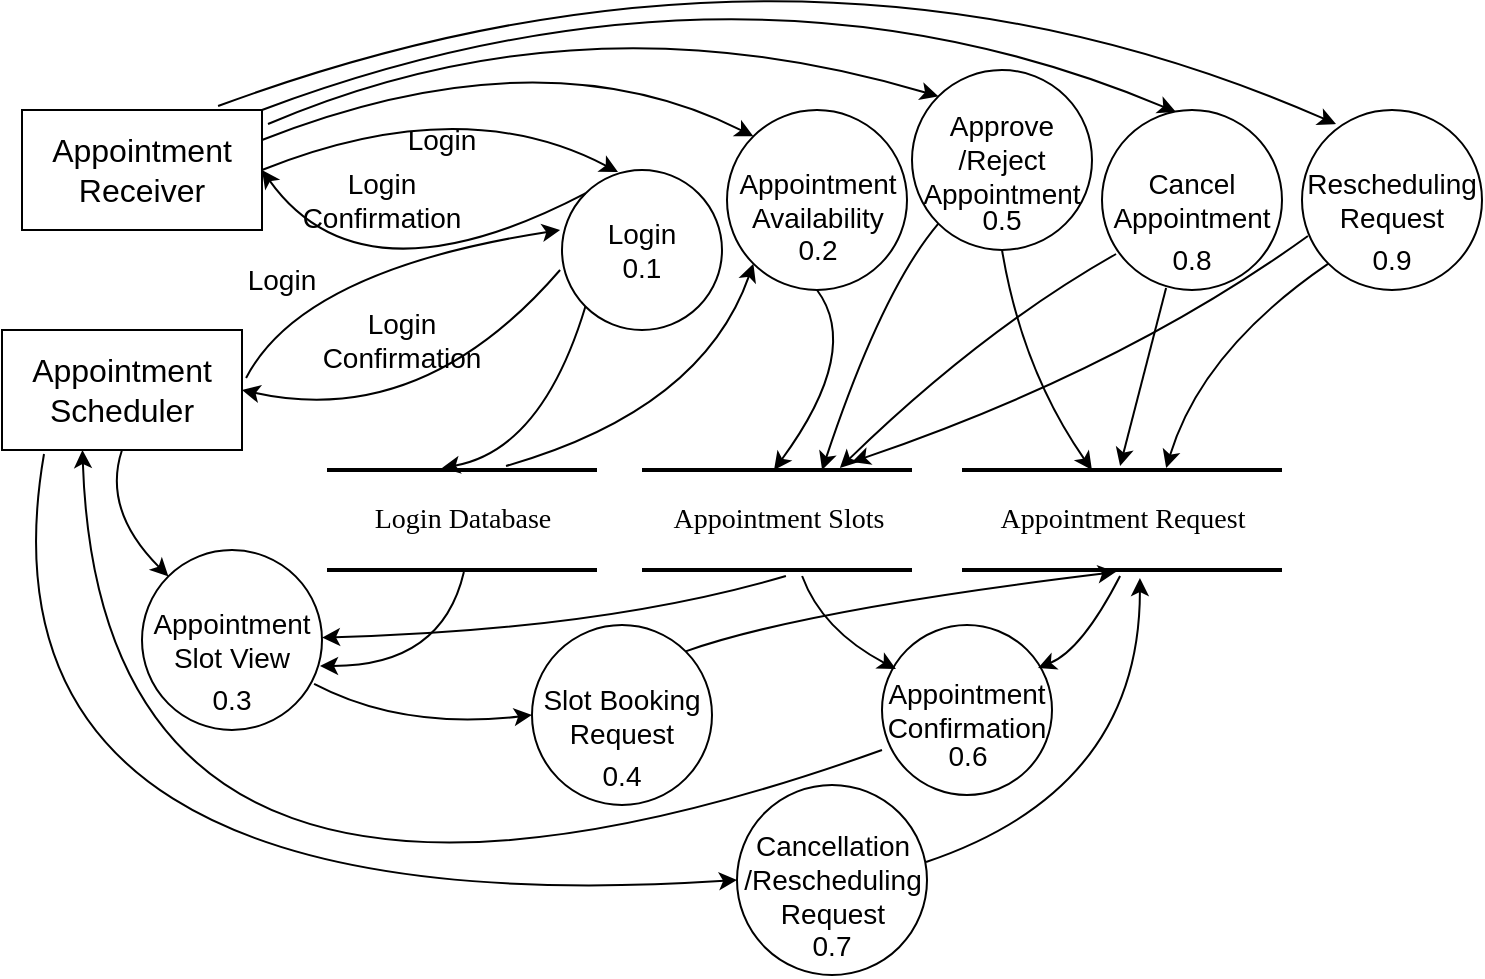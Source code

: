 <mxfile version="20.5.3" type="github">
  <diagram name="Page-1" id="b520641d-4fe3-3701-9064-5fc419738815">
    <mxGraphModel dx="1038" dy="564" grid="1" gridSize="10" guides="1" tooltips="1" connect="1" arrows="1" fold="1" page="1" pageScale="1" pageWidth="1100" pageHeight="850" background="none" math="0" shadow="0">
      <root>
        <mxCell id="0" />
        <mxCell id="1" parent="0" />
        <mxCell id="i_WOiG4FeXk5FNqNEXf6-2" value="Appointment Scheduler" style="rounded=0;whiteSpace=wrap;html=1;fontSize=16;fillColor=none;" vertex="1" parent="1">
          <mxGeometry x="60" y="290" width="120" height="60" as="geometry" />
        </mxCell>
        <mxCell id="i_WOiG4FeXk5FNqNEXf6-3" value="" style="curved=1;endArrow=classic;html=1;rounded=0;fontSize=14;exitX=1.017;exitY=0.4;exitDx=0;exitDy=0;entryX=-0.012;entryY=0.375;entryDx=0;entryDy=0;entryPerimeter=0;exitPerimeter=0;" edge="1" parent="1" source="i_WOiG4FeXk5FNqNEXf6-2" target="i_WOiG4FeXk5FNqNEXf6-4">
          <mxGeometry width="50" height="50" relative="1" as="geometry">
            <mxPoint x="180" y="334.645" as="sourcePoint" />
            <mxPoint x="300" y="340" as="targetPoint" />
            <Array as="points">
              <mxPoint x="210" y="260" />
            </Array>
          </mxGeometry>
        </mxCell>
        <mxCell id="i_WOiG4FeXk5FNqNEXf6-4" value="&lt;div&gt;Login&lt;/div&gt;&lt;div&gt;0.1&lt;br&gt;&lt;/div&gt;" style="ellipse;whiteSpace=wrap;html=1;aspect=fixed;fillColor=none;fontSize=14;" vertex="1" parent="1">
          <mxGeometry x="340" y="210" width="80" height="80" as="geometry" />
        </mxCell>
        <mxCell id="i_WOiG4FeXk5FNqNEXf6-5" value="" style="curved=1;endArrow=classic;html=1;rounded=0;fontSize=14;exitX=-0.012;exitY=0.625;exitDx=0;exitDy=0;entryX=1;entryY=0.5;entryDx=0;entryDy=0;exitPerimeter=0;" edge="1" parent="1" source="i_WOiG4FeXk5FNqNEXf6-4" target="i_WOiG4FeXk5FNqNEXf6-2">
          <mxGeometry width="50" height="50" relative="1" as="geometry">
            <mxPoint x="300.0" y="365" as="sourcePoint" />
            <mxPoint x="170.96" y="350" as="targetPoint" />
            <Array as="points">
              <mxPoint x="270" y="340" />
            </Array>
          </mxGeometry>
        </mxCell>
        <mxCell id="i_WOiG4FeXk5FNqNEXf6-6" value="Login Database" style="html=1;rounded=0;shadow=0;comic=0;labelBackgroundColor=none;strokeWidth=2;fontFamily=Verdana;fontSize=14;align=center;shape=mxgraph.ios7ui.horLines;fillColor=none;" vertex="1" parent="1">
          <mxGeometry x="222.5" y="360" width="135" height="50" as="geometry" />
        </mxCell>
        <mxCell id="i_WOiG4FeXk5FNqNEXf6-8" value="" style="curved=1;endArrow=classic;html=1;rounded=0;fontSize=14;entryX=0.426;entryY=-0.02;entryDx=0;entryDy=0;entryPerimeter=0;exitX=0;exitY=1;exitDx=0;exitDy=0;" edge="1" parent="1" source="i_WOiG4FeXk5FNqNEXf6-4" target="i_WOiG4FeXk5FNqNEXf6-6">
          <mxGeometry width="50" height="50" relative="1" as="geometry">
            <mxPoint x="370" y="370" as="sourcePoint" />
            <mxPoint x="624.645" y="390" as="targetPoint" />
            <Array as="points">
              <mxPoint x="330" y="350" />
            </Array>
          </mxGeometry>
        </mxCell>
        <mxCell id="i_WOiG4FeXk5FNqNEXf6-9" value="" style="curved=1;endArrow=classic;html=1;rounded=0;fontSize=14;exitX=1;exitY=0.25;exitDx=0;exitDy=0;entryX=0;entryY=0;entryDx=0;entryDy=0;" edge="1" parent="1" source="i_WOiG4FeXk5FNqNEXf6-13" target="i_WOiG4FeXk5FNqNEXf6-18">
          <mxGeometry width="50" height="50" relative="1" as="geometry">
            <mxPoint x="340" y="180" as="sourcePoint" />
            <mxPoint x="330" y="130" as="targetPoint" />
            <Array as="points">
              <mxPoint x="330" y="140" />
            </Array>
          </mxGeometry>
        </mxCell>
        <mxCell id="i_WOiG4FeXk5FNqNEXf6-10" value="Login" style="text;html=1;strokeColor=none;fillColor=none;align=center;verticalAlign=middle;whiteSpace=wrap;rounded=0;fontSize=14;" vertex="1" parent="1">
          <mxGeometry x="170" y="250" width="60" height="30" as="geometry" />
        </mxCell>
        <mxCell id="i_WOiG4FeXk5FNqNEXf6-12" value="Login Confirmation" style="text;html=1;strokeColor=none;fillColor=none;align=center;verticalAlign=middle;whiteSpace=wrap;rounded=0;fontSize=14;" vertex="1" parent="1">
          <mxGeometry x="220" y="280" width="80" height="30" as="geometry" />
        </mxCell>
        <mxCell id="i_WOiG4FeXk5FNqNEXf6-13" value="Appointment Receiver" style="rounded=0;whiteSpace=wrap;html=1;fontSize=16;fillColor=none;" vertex="1" parent="1">
          <mxGeometry x="70" y="180" width="120" height="60" as="geometry" />
        </mxCell>
        <mxCell id="i_WOiG4FeXk5FNqNEXf6-14" value="" style="curved=1;endArrow=classic;html=1;rounded=0;fontSize=14;exitX=1;exitY=0.5;exitDx=0;exitDy=0;entryX=0.35;entryY=0.013;entryDx=0;entryDy=0;entryPerimeter=0;" edge="1" parent="1" source="i_WOiG4FeXk5FNqNEXf6-13" target="i_WOiG4FeXk5FNqNEXf6-4">
          <mxGeometry width="50" height="50" relative="1" as="geometry">
            <mxPoint x="170" y="235" as="sourcePoint" />
            <mxPoint x="309.04" y="240" as="targetPoint" />
            <Array as="points">
              <mxPoint x="290" y="170" />
            </Array>
          </mxGeometry>
        </mxCell>
        <mxCell id="i_WOiG4FeXk5FNqNEXf6-16" value="" style="curved=1;endArrow=classic;html=1;rounded=0;fontSize=14;exitX=0;exitY=0;exitDx=0;exitDy=0;entryX=1;entryY=0.5;entryDx=0;entryDy=0;" edge="1" parent="1" source="i_WOiG4FeXk5FNqNEXf6-4" target="i_WOiG4FeXk5FNqNEXf6-13">
          <mxGeometry width="50" height="50" relative="1" as="geometry">
            <mxPoint x="360" y="310" as="sourcePoint" />
            <mxPoint x="180" y="245" as="targetPoint" />
            <Array as="points">
              <mxPoint x="240" y="280" />
            </Array>
          </mxGeometry>
        </mxCell>
        <mxCell id="i_WOiG4FeXk5FNqNEXf6-17" value="Appointment Slots" style="html=1;rounded=0;shadow=0;comic=0;labelBackgroundColor=none;strokeWidth=2;fontFamily=Verdana;fontSize=14;align=center;shape=mxgraph.ios7ui.horLines;fillColor=none;" vertex="1" parent="1">
          <mxGeometry x="380" y="360" width="135" height="50" as="geometry" />
        </mxCell>
        <mxCell id="i_WOiG4FeXk5FNqNEXf6-18" value="&lt;div&gt;Appointment&lt;/div&gt;&lt;div&gt;Availability&lt;br&gt;&lt;/div&gt;" style="ellipse;whiteSpace=wrap;html=1;aspect=fixed;fillColor=none;fontSize=14;" vertex="1" parent="1">
          <mxGeometry x="422.5" y="180" width="90" height="90" as="geometry" />
        </mxCell>
        <mxCell id="i_WOiG4FeXk5FNqNEXf6-19" value="Login" style="text;html=1;strokeColor=none;fillColor=none;align=center;verticalAlign=middle;whiteSpace=wrap;rounded=0;fontSize=14;" vertex="1" parent="1">
          <mxGeometry x="250" y="180" width="60" height="30" as="geometry" />
        </mxCell>
        <mxCell id="i_WOiG4FeXk5FNqNEXf6-20" value="Login Confirmation" style="text;html=1;strokeColor=none;fillColor=none;align=center;verticalAlign=middle;whiteSpace=wrap;rounded=0;fontSize=14;" vertex="1" parent="1">
          <mxGeometry x="210" y="210" width="80" height="30" as="geometry" />
        </mxCell>
        <mxCell id="i_WOiG4FeXk5FNqNEXf6-22" value="0.2" style="text;html=1;strokeColor=none;fillColor=none;align=center;verticalAlign=middle;whiteSpace=wrap;rounded=0;fontSize=14;" vertex="1" parent="1">
          <mxGeometry x="437.5" y="235" width="60" height="30" as="geometry" />
        </mxCell>
        <mxCell id="i_WOiG4FeXk5FNqNEXf6-23" value="" style="curved=1;endArrow=classic;html=1;rounded=0;fontSize=14;exitX=0.5;exitY=1;exitDx=0;exitDy=0;entryX=0.489;entryY=0;entryDx=0;entryDy=0;entryPerimeter=0;" edge="1" parent="1" source="i_WOiG4FeXk5FNqNEXf6-18" target="i_WOiG4FeXk5FNqNEXf6-17">
          <mxGeometry width="50" height="50" relative="1" as="geometry">
            <mxPoint x="560" y="270" as="sourcePoint" />
            <mxPoint x="748" y="341.04" as="targetPoint" />
            <Array as="points">
              <mxPoint x="490" y="300" />
            </Array>
          </mxGeometry>
        </mxCell>
        <mxCell id="i_WOiG4FeXk5FNqNEXf6-24" value="&lt;div&gt;Appointment&lt;/div&gt;&lt;div&gt;Slot View&lt;br&gt;&lt;/div&gt;" style="ellipse;whiteSpace=wrap;html=1;aspect=fixed;fillColor=none;fontSize=14;" vertex="1" parent="1">
          <mxGeometry x="130" y="400" width="90" height="90" as="geometry" />
        </mxCell>
        <mxCell id="i_WOiG4FeXk5FNqNEXf6-25" value="0.3" style="text;html=1;strokeColor=none;fillColor=none;align=center;verticalAlign=middle;whiteSpace=wrap;rounded=0;fontSize=14;" vertex="1" parent="1">
          <mxGeometry x="145" y="460" width="60" height="30" as="geometry" />
        </mxCell>
        <mxCell id="i_WOiG4FeXk5FNqNEXf6-26" value="" style="curved=1;endArrow=classic;html=1;rounded=0;fontSize=14;exitX=0.5;exitY=1;exitDx=0;exitDy=0;entryX=0;entryY=0;entryDx=0;entryDy=0;" edge="1" parent="1" source="i_WOiG4FeXk5FNqNEXf6-2" target="i_WOiG4FeXk5FNqNEXf6-24">
          <mxGeometry width="50" height="50" relative="1" as="geometry">
            <mxPoint x="65.36" y="474.645" as="sourcePoint" />
            <mxPoint x="250.005" y="440" as="targetPoint" />
            <Array as="points">
              <mxPoint x="110" y="380" />
            </Array>
          </mxGeometry>
        </mxCell>
        <mxCell id="i_WOiG4FeXk5FNqNEXf6-27" value="" style="curved=1;endArrow=classic;html=1;rounded=0;fontSize=14;exitX=0.533;exitY=1.06;exitDx=0;exitDy=0;exitPerimeter=0;" edge="1" parent="1" source="i_WOiG4FeXk5FNqNEXf6-17" target="i_WOiG4FeXk5FNqNEXf6-24">
          <mxGeometry width="50" height="50" relative="1" as="geometry">
            <mxPoint x="451.716" y="591.716" as="sourcePoint" />
            <mxPoint x="280" y="510" as="targetPoint" />
            <Array as="points">
              <mxPoint x="360" y="440" />
            </Array>
          </mxGeometry>
        </mxCell>
        <mxCell id="i_WOiG4FeXk5FNqNEXf6-28" value="&lt;div&gt;Slot Booking Request&lt;br&gt;&lt;/div&gt;" style="ellipse;whiteSpace=wrap;html=1;aspect=fixed;fillColor=none;fontSize=14;" vertex="1" parent="1">
          <mxGeometry x="325" y="437.5" width="90" height="90" as="geometry" />
        </mxCell>
        <mxCell id="i_WOiG4FeXk5FNqNEXf6-29" value="" style="curved=1;endArrow=classic;html=1;rounded=0;fontSize=14;exitX=0.956;exitY=0.744;exitDx=0;exitDy=0;entryX=0;entryY=0.5;entryDx=0;entryDy=0;exitPerimeter=0;" edge="1" parent="1" source="i_WOiG4FeXk5FNqNEXf6-24" target="i_WOiG4FeXk5FNqNEXf6-28">
          <mxGeometry width="50" height="50" relative="1" as="geometry">
            <mxPoint x="280" y="490" as="sourcePoint" />
            <mxPoint x="291.98" y="567" as="targetPoint" />
            <Array as="points">
              <mxPoint x="260" y="490" />
            </Array>
          </mxGeometry>
        </mxCell>
        <mxCell id="i_WOiG4FeXk5FNqNEXf6-30" value="Appointment Request" style="html=1;rounded=0;shadow=0;comic=0;labelBackgroundColor=none;strokeWidth=2;fontFamily=Verdana;fontSize=14;align=center;shape=mxgraph.ios7ui.horLines;fillColor=none;" vertex="1" parent="1">
          <mxGeometry x="540" y="360" width="160" height="50" as="geometry" />
        </mxCell>
        <mxCell id="i_WOiG4FeXk5FNqNEXf6-31" value="" style="curved=1;endArrow=classic;html=1;rounded=0;fontSize=14;exitX=1;exitY=0;exitDx=0;exitDy=0;entryX=0.481;entryY=1.02;entryDx=0;entryDy=0;entryPerimeter=0;" edge="1" parent="1" source="i_WOiG4FeXk5FNqNEXf6-28" target="i_WOiG4FeXk5FNqNEXf6-30">
          <mxGeometry width="50" height="50" relative="1" as="geometry">
            <mxPoint x="456" y="476.96" as="sourcePoint" />
            <mxPoint x="549.96" y="505" as="targetPoint" />
            <Array as="points">
              <mxPoint x="460" y="430" />
            </Array>
          </mxGeometry>
        </mxCell>
        <mxCell id="i_WOiG4FeXk5FNqNEXf6-32" value="0.4" style="text;html=1;strokeColor=none;fillColor=none;align=center;verticalAlign=middle;whiteSpace=wrap;rounded=0;fontSize=14;" vertex="1" parent="1">
          <mxGeometry x="340" y="497.5" width="60" height="30" as="geometry" />
        </mxCell>
        <mxCell id="i_WOiG4FeXk5FNqNEXf6-33" value="&lt;div&gt;Approve&lt;/div&gt;&lt;div&gt;/Reject&lt;br&gt;&lt;/div&gt;&lt;div&gt;Appointment&lt;/div&gt;" style="ellipse;whiteSpace=wrap;html=1;aspect=fixed;fillColor=none;fontSize=14;" vertex="1" parent="1">
          <mxGeometry x="515" y="160" width="90" height="90" as="geometry" />
        </mxCell>
        <mxCell id="i_WOiG4FeXk5FNqNEXf6-34" value="" style="curved=1;endArrow=classic;html=1;rounded=0;fontSize=14;exitX=1.025;exitY=0.117;exitDx=0;exitDy=0;entryX=0;entryY=0;entryDx=0;entryDy=0;exitPerimeter=0;" edge="1" parent="1" source="i_WOiG4FeXk5FNqNEXf6-13" target="i_WOiG4FeXk5FNqNEXf6-33">
          <mxGeometry width="50" height="50" relative="1" as="geometry">
            <mxPoint x="191.82" y="165" as="sourcePoint" />
            <mxPoint x="680" y="120" as="targetPoint" />
            <Array as="points">
              <mxPoint x="350" y="120" />
            </Array>
          </mxGeometry>
        </mxCell>
        <mxCell id="i_WOiG4FeXk5FNqNEXf6-35" value="0.5" style="text;html=1;strokeColor=none;fillColor=none;align=center;verticalAlign=middle;whiteSpace=wrap;rounded=0;fontSize=14;" vertex="1" parent="1">
          <mxGeometry x="530" y="220" width="60" height="30" as="geometry" />
        </mxCell>
        <mxCell id="i_WOiG4FeXk5FNqNEXf6-36" value="" style="curved=1;endArrow=classic;html=1;rounded=0;fontSize=14;exitX=0.5;exitY=1;exitDx=0;exitDy=0;entryX=0.406;entryY=0;entryDx=0;entryDy=0;entryPerimeter=0;" edge="1" parent="1" source="i_WOiG4FeXk5FNqNEXf6-33" target="i_WOiG4FeXk5FNqNEXf6-30">
          <mxGeometry width="50" height="50" relative="1" as="geometry">
            <mxPoint x="598.98" y="250" as="sourcePoint" />
            <mxPoint x="569.995" y="355" as="targetPoint" />
            <Array as="points">
              <mxPoint x="570" y="310" />
            </Array>
          </mxGeometry>
        </mxCell>
        <mxCell id="i_WOiG4FeXk5FNqNEXf6-37" value="" style="curved=1;endArrow=classic;html=1;rounded=0;fontSize=14;exitX=0;exitY=1;exitDx=0;exitDy=0;entryX=0.667;entryY=0;entryDx=0;entryDy=0;entryPerimeter=0;" edge="1" parent="1" source="i_WOiG4FeXk5FNqNEXf6-33" target="i_WOiG4FeXk5FNqNEXf6-17">
          <mxGeometry width="50" height="50" relative="1" as="geometry">
            <mxPoint x="538" y="240" as="sourcePoint" />
            <mxPoint x="567.96" y="345" as="targetPoint" />
            <Array as="points">
              <mxPoint x="500" y="270" />
            </Array>
          </mxGeometry>
        </mxCell>
        <mxCell id="i_WOiG4FeXk5FNqNEXf6-38" value="&lt;div&gt;Appointment&lt;/div&gt;&lt;div&gt;Confirmation&lt;br&gt;&lt;/div&gt;" style="ellipse;whiteSpace=wrap;html=1;aspect=fixed;fillColor=none;fontSize=14;" vertex="1" parent="1">
          <mxGeometry x="500" y="437.5" width="85" height="85" as="geometry" />
        </mxCell>
        <mxCell id="i_WOiG4FeXk5FNqNEXf6-39" value="" style="curved=1;endArrow=classic;html=1;rounded=0;fontSize=14;entryX=0.918;entryY=0.253;entryDx=0;entryDy=0;exitX=0.494;exitY=1.06;exitDx=0;exitDy=0;exitPerimeter=0;entryPerimeter=0;" edge="1" parent="1" source="i_WOiG4FeXk5FNqNEXf6-30" target="i_WOiG4FeXk5FNqNEXf6-38">
          <mxGeometry width="50" height="50" relative="1" as="geometry">
            <mxPoint x="699.996" y="429.644" as="sourcePoint" />
            <mxPoint x="598.29" y="460.36" as="targetPoint" />
            <Array as="points">
              <mxPoint x="600" y="450" />
            </Array>
          </mxGeometry>
        </mxCell>
        <mxCell id="i_WOiG4FeXk5FNqNEXf6-40" value="" style="curved=1;endArrow=classic;html=1;rounded=0;fontSize=14;entryX=0.082;entryY=0.259;entryDx=0;entryDy=0;exitX=0.593;exitY=1.06;exitDx=0;exitDy=0;exitPerimeter=0;entryPerimeter=0;" edge="1" parent="1" source="i_WOiG4FeXk5FNqNEXf6-17" target="i_WOiG4FeXk5FNqNEXf6-38">
          <mxGeometry width="50" height="50" relative="1" as="geometry">
            <mxPoint x="515" y="442.55" as="sourcePoint" />
            <mxPoint x="452.512" y="489.998" as="targetPoint" />
            <Array as="points">
              <mxPoint x="470" y="440" />
            </Array>
          </mxGeometry>
        </mxCell>
        <mxCell id="i_WOiG4FeXk5FNqNEXf6-41" value="0.6" style="text;html=1;strokeColor=none;fillColor=none;align=center;verticalAlign=middle;whiteSpace=wrap;rounded=0;fontSize=14;" vertex="1" parent="1">
          <mxGeometry x="512.5" y="487.5" width="60" height="30" as="geometry" />
        </mxCell>
        <mxCell id="i_WOiG4FeXk5FNqNEXf6-42" value="&lt;div&gt;Cancel&lt;br&gt;&lt;/div&gt;&lt;div&gt;Appointment&lt;/div&gt;" style="ellipse;whiteSpace=wrap;html=1;aspect=fixed;fillColor=none;fontSize=14;" vertex="1" parent="1">
          <mxGeometry x="610" y="180" width="90" height="90" as="geometry" />
        </mxCell>
        <mxCell id="i_WOiG4FeXk5FNqNEXf6-43" value="0.7" style="text;html=1;strokeColor=none;fillColor=none;align=center;verticalAlign=middle;whiteSpace=wrap;rounded=0;fontSize=14;" vertex="1" parent="1">
          <mxGeometry x="445" y="582.5" width="60" height="30" as="geometry" />
        </mxCell>
        <mxCell id="i_WOiG4FeXk5FNqNEXf6-44" value="" style="curved=1;endArrow=classic;html=1;rounded=0;fontSize=14;entryX=0.733;entryY=-0.02;entryDx=0;entryDy=0;entryPerimeter=0;exitX=0.078;exitY=0.8;exitDx=0;exitDy=0;exitPerimeter=0;" edge="1" parent="1" source="i_WOiG4FeXk5FNqNEXf6-42" target="i_WOiG4FeXk5FNqNEXf6-17">
          <mxGeometry width="50" height="50" relative="1" as="geometry">
            <mxPoint x="640" y="240" as="sourcePoint" />
            <mxPoint x="581.865" y="358.18" as="targetPoint" />
            <Array as="points">
              <mxPoint x="550" y="290" />
            </Array>
          </mxGeometry>
        </mxCell>
        <mxCell id="i_WOiG4FeXk5FNqNEXf6-45" value="" style="curved=1;endArrow=classic;html=1;rounded=0;fontSize=14;entryX=0.494;entryY=-0.04;entryDx=0;entryDy=0;entryPerimeter=0;exitX=0.356;exitY=0.989;exitDx=0;exitDy=0;exitPerimeter=0;" edge="1" parent="1" source="i_WOiG4FeXk5FNqNEXf6-42" target="i_WOiG4FeXk5FNqNEXf6-30">
          <mxGeometry width="50" height="50" relative="1" as="geometry">
            <mxPoint x="821.05" y="275.5" as="sourcePoint" />
            <mxPoint x="620.005" y="354.5" as="targetPoint" />
            <Array as="points" />
          </mxGeometry>
        </mxCell>
        <mxCell id="i_WOiG4FeXk5FNqNEXf6-46" value="&lt;div&gt;Rescheduling&lt;br&gt;&lt;/div&gt;&lt;div&gt;Request&lt;br&gt;&lt;/div&gt;" style="ellipse;whiteSpace=wrap;html=1;aspect=fixed;fillColor=none;fontSize=14;" vertex="1" parent="1">
          <mxGeometry x="710" y="180" width="90" height="90" as="geometry" />
        </mxCell>
        <mxCell id="i_WOiG4FeXk5FNqNEXf6-48" value="&lt;div&gt;Cancellation&lt;/div&gt;&lt;div&gt;/Rescheduling Request&lt;/div&gt;" style="ellipse;whiteSpace=wrap;html=1;aspect=fixed;fillColor=none;fontSize=14;" vertex="1" parent="1">
          <mxGeometry x="427.5" y="517.5" width="95" height="95" as="geometry" />
        </mxCell>
        <mxCell id="i_WOiG4FeXk5FNqNEXf6-50" value="" style="curved=1;endArrow=classic;html=1;rounded=0;fontSize=14;exitX=0.175;exitY=1.033;exitDx=0;exitDy=0;entryX=0;entryY=0.5;entryDx=0;entryDy=0;exitPerimeter=0;" edge="1" parent="1" source="i_WOiG4FeXk5FNqNEXf6-2" target="i_WOiG4FeXk5FNqNEXf6-48">
          <mxGeometry width="50" height="50" relative="1" as="geometry">
            <mxPoint x="90" y="360.5" as="sourcePoint" />
            <mxPoint x="101.98" y="437.5" as="targetPoint" />
            <Array as="points">
              <mxPoint x="40" y="590" />
            </Array>
          </mxGeometry>
        </mxCell>
        <mxCell id="i_WOiG4FeXk5FNqNEXf6-51" value="" style="curved=1;endArrow=classic;html=1;rounded=0;fontSize=14;exitX=0.995;exitY=0.405;exitDx=0;exitDy=0;entryX=0.556;entryY=1.08;entryDx=0;entryDy=0;exitPerimeter=0;entryPerimeter=0;" edge="1" parent="1" source="i_WOiG4FeXk5FNqNEXf6-48" target="i_WOiG4FeXk5FNqNEXf6-30">
          <mxGeometry width="50" height="50" relative="1" as="geometry">
            <mxPoint x="590" y="527.5" as="sourcePoint" />
            <mxPoint x="698.96" y="543.04" as="targetPoint" />
            <Array as="points">
              <mxPoint x="629" y="520" />
            </Array>
          </mxGeometry>
        </mxCell>
        <mxCell id="i_WOiG4FeXk5FNqNEXf6-52" value="0.8" style="text;html=1;strokeColor=none;fillColor=none;align=center;verticalAlign=middle;whiteSpace=wrap;rounded=0;fontSize=14;" vertex="1" parent="1">
          <mxGeometry x="625" y="240" width="60" height="30" as="geometry" />
        </mxCell>
        <mxCell id="i_WOiG4FeXk5FNqNEXf6-53" value="" style="curved=1;endArrow=classic;html=1;rounded=0;fontSize=14;entryX=0.638;entryY=-0.02;entryDx=0;entryDy=0;entryPerimeter=0;exitX=0;exitY=1;exitDx=0;exitDy=0;" edge="1" parent="1" source="i_WOiG4FeXk5FNqNEXf6-46" target="i_WOiG4FeXk5FNqNEXf6-30">
          <mxGeometry width="50" height="50" relative="1" as="geometry">
            <mxPoint x="790" y="310" as="sourcePoint" />
            <mxPoint x="740" y="400" as="targetPoint" />
            <Array as="points">
              <mxPoint x="660" y="300" />
            </Array>
          </mxGeometry>
        </mxCell>
        <mxCell id="i_WOiG4FeXk5FNqNEXf6-54" value="" style="curved=1;endArrow=classic;html=1;rounded=0;fontSize=14;entryX=0.778;entryY=-0.08;entryDx=0;entryDy=0;entryPerimeter=0;exitX=0.033;exitY=0.7;exitDx=0;exitDy=0;exitPerimeter=0;" edge="1" parent="1" source="i_WOiG4FeXk5FNqNEXf6-46" target="i_WOiG4FeXk5FNqNEXf6-17">
          <mxGeometry width="50" height="50" relative="1" as="geometry">
            <mxPoint x="730.57" y="270" as="sourcePoint" />
            <mxPoint x="562.505" y="387" as="targetPoint" />
            <Array as="points">
              <mxPoint x="620" y="310" />
            </Array>
          </mxGeometry>
        </mxCell>
        <mxCell id="i_WOiG4FeXk5FNqNEXf6-55" value="" style="curved=1;endArrow=classic;html=1;rounded=0;fontSize=14;exitX=1;exitY=0;exitDx=0;exitDy=0;entryX=0.411;entryY=0.011;entryDx=0;entryDy=0;entryPerimeter=0;" edge="1" parent="1" source="i_WOiG4FeXk5FNqNEXf6-13" target="i_WOiG4FeXk5FNqNEXf6-42">
          <mxGeometry width="50" height="50" relative="1" as="geometry">
            <mxPoint x="260" y="30" as="sourcePoint" />
            <mxPoint x="620" y="160" as="targetPoint" />
            <Array as="points">
              <mxPoint x="430" y="90" />
            </Array>
          </mxGeometry>
        </mxCell>
        <mxCell id="i_WOiG4FeXk5FNqNEXf6-59" value="" style="curved=1;endArrow=classic;html=1;rounded=0;fontSize=14;exitX=0.817;exitY=-0.033;exitDx=0;exitDy=0;exitPerimeter=0;entryX=0.189;entryY=0.078;entryDx=0;entryDy=0;entryPerimeter=0;" edge="1" parent="1" source="i_WOiG4FeXk5FNqNEXf6-13" target="i_WOiG4FeXk5FNqNEXf6-46">
          <mxGeometry width="50" height="50" relative="1" as="geometry">
            <mxPoint x="168.01" y="160" as="sourcePoint" />
            <mxPoint x="720" y="170" as="targetPoint" />
            <Array as="points">
              <mxPoint x="460" y="70" />
            </Array>
          </mxGeometry>
        </mxCell>
        <mxCell id="i_WOiG4FeXk5FNqNEXf6-60" value="0.9" style="text;html=1;strokeColor=none;fillColor=none;align=center;verticalAlign=middle;whiteSpace=wrap;rounded=0;fontSize=14;" vertex="1" parent="1">
          <mxGeometry x="725" y="240" width="60" height="30" as="geometry" />
        </mxCell>
        <mxCell id="i_WOiG4FeXk5FNqNEXf6-61" value="" style="curved=1;endArrow=classic;html=1;rounded=0;fontSize=14;entryX=0;entryY=0.5;entryDx=0;entryDy=0;" edge="1" parent="1">
          <mxGeometry width="50" height="50" relative="1" as="geometry">
            <mxPoint x="500" y="500" as="sourcePoint" />
            <mxPoint x="100.21" y="350" as="targetPoint" />
            <Array as="points">
              <mxPoint x="110" y="640" />
            </Array>
          </mxGeometry>
        </mxCell>
        <mxCell id="i_WOiG4FeXk5FNqNEXf6-64" value="" style="curved=1;endArrow=classic;html=1;rounded=0;fontSize=14;entryX=0;entryY=1;entryDx=0;entryDy=0;exitX=0.663;exitY=-0.04;exitDx=0;exitDy=0;exitPerimeter=0;" edge="1" parent="1" source="i_WOiG4FeXk5FNqNEXf6-6" target="i_WOiG4FeXk5FNqNEXf6-18">
          <mxGeometry width="50" height="50" relative="1" as="geometry">
            <mxPoint x="373.29" y="345.72" as="sourcePoint" />
            <mxPoint x="444.996" y="265.004" as="targetPoint" />
            <Array as="points">
              <mxPoint x="410" y="330" />
            </Array>
          </mxGeometry>
        </mxCell>
        <mxCell id="i_WOiG4FeXk5FNqNEXf6-65" value="" style="curved=1;endArrow=classic;html=1;rounded=0;fontSize=14;entryX=0.989;entryY=0.644;entryDx=0;entryDy=0;exitX=0.507;exitY=1.02;exitDx=0;exitDy=0;exitPerimeter=0;entryPerimeter=0;" edge="1" parent="1" source="i_WOiG4FeXk5FNqNEXf6-6" target="i_WOiG4FeXk5FNqNEXf6-24">
          <mxGeometry width="50" height="50" relative="1" as="geometry">
            <mxPoint x="321.84" y="410.0" as="sourcePoint" />
            <mxPoint x="198.165" y="511.18" as="targetPoint" />
            <Array as="points">
              <mxPoint x="280" y="458" />
            </Array>
          </mxGeometry>
        </mxCell>
      </root>
    </mxGraphModel>
  </diagram>
</mxfile>
